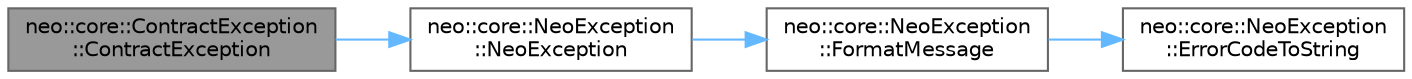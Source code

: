 digraph "neo::core::ContractException::ContractException"
{
 // LATEX_PDF_SIZE
  bgcolor="transparent";
  edge [fontname=Helvetica,fontsize=10,labelfontname=Helvetica,labelfontsize=10];
  node [fontname=Helvetica,fontsize=10,shape=box,height=0.2,width=0.4];
  rankdir="LR";
  Node1 [id="Node000001",label="neo::core::ContractException\l::ContractException",height=0.2,width=0.4,color="gray40", fillcolor="grey60", style="filled", fontcolor="black",tooltip=" "];
  Node1 -> Node2 [id="edge4_Node000001_Node000002",color="steelblue1",style="solid",tooltip=" "];
  Node2 [id="Node000002",label="neo::core::NeoException\l::NeoException",height=0.2,width=0.4,color="grey40", fillcolor="white", style="filled",URL="$classneo_1_1core_1_1_neo_exception.html#a731f6ff1cd20ef90de66c9e786d79562",tooltip="Construct a new Neo Exception."];
  Node2 -> Node3 [id="edge5_Node000002_Node000003",color="steelblue1",style="solid",tooltip=" "];
  Node3 [id="Node000003",label="neo::core::NeoException\l::FormatMessage",height=0.2,width=0.4,color="grey40", fillcolor="white", style="filled",URL="$classneo_1_1core_1_1_neo_exception.html#aefbf7a0000f4d6e61b05bc27ec3c961f",tooltip=" "];
  Node3 -> Node4 [id="edge6_Node000003_Node000004",color="steelblue1",style="solid",tooltip=" "];
  Node4 [id="Node000004",label="neo::core::NeoException\l::ErrorCodeToString",height=0.2,width=0.4,color="grey40", fillcolor="white", style="filled",URL="$classneo_1_1core_1_1_neo_exception.html#ad58f1d173cfb1122460d3f92486f0ed9",tooltip="Convert error code to string."];
}
